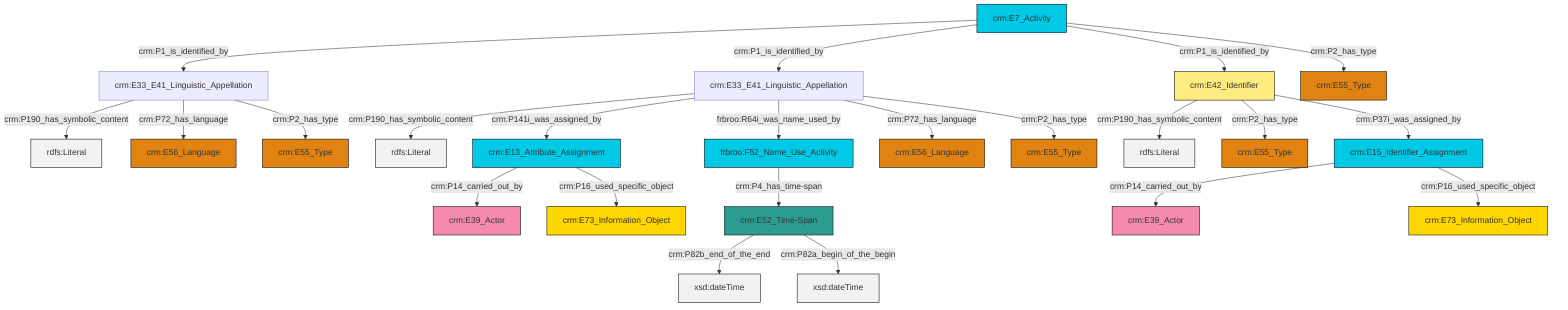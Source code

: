 graph TD
classDef Literal fill:#f2f2f2,stroke:#000000;
classDef CRM_Entity fill:#FFFFFF,stroke:#000000;
classDef Temporal_Entity fill:#00C9E6, stroke:#000000;
classDef Type fill:#E18312, stroke:#000000;
classDef Time-Span fill:#2C9C91, stroke:#000000;
classDef Appellation fill:#FFEB7F, stroke:#000000;
classDef Place fill:#008836, stroke:#000000;
classDef Persistent_Item fill:#B266B2, stroke:#000000;
classDef Conceptual_Object fill:#FFD700, stroke:#000000;
classDef Physical_Thing fill:#D2B48C, stroke:#000000;
classDef Actor fill:#f58aad, stroke:#000000;
classDef PC_Classes fill:#4ce600, stroke:#000000;
classDef Multi fill:#cccccc,stroke:#000000;

4["crm:E33_E41_Linguistic_Appellation"]:::Default -->|crm:P190_has_symbolic_content| 5[rdfs:Literal]:::Literal
6["crm:E42_Identifier"]:::Appellation -->|crm:P190_has_symbolic_content| 7[rdfs:Literal]:::Literal
8["crm:E7_Activity"]:::Temporal_Entity -->|crm:P1_is_identified_by| 9["crm:E33_E41_Linguistic_Appellation"]:::Default
13["frbroo:F52_Name_Use_Activity"]:::Temporal_Entity -->|crm:P4_has_time-span| 2["crm:E52_Time-Span"]:::Time-Span
9["crm:E33_E41_Linguistic_Appellation"]:::Default -->|crm:P190_has_symbolic_content| 14[rdfs:Literal]:::Literal
9["crm:E33_E41_Linguistic_Appellation"]:::Default -->|crm:P72_has_language| 15["crm:E56_Language"]:::Type
6["crm:E42_Identifier"]:::Appellation -->|crm:P2_has_type| 0["crm:E55_Type"]:::Type
4["crm:E33_E41_Linguistic_Appellation"]:::Default -->|crm:P141i_was_assigned_by| 17["crm:E13_Attribute_Assignment"]:::Temporal_Entity
4["crm:E33_E41_Linguistic_Appellation"]:::Default -->|frbroo:R64i_was_name_used_by| 13["frbroo:F52_Name_Use_Activity"]:::Temporal_Entity
6["crm:E42_Identifier"]:::Appellation -->|crm:P37i_was_assigned_by| 18["crm:E15_Identifier_Assignment"]:::Temporal_Entity
18["crm:E15_Identifier_Assignment"]:::Temporal_Entity -->|crm:P14_carried_out_by| 10["crm:E39_Actor"]:::Actor
8["crm:E7_Activity"]:::Temporal_Entity -->|crm:P1_is_identified_by| 4["crm:E33_E41_Linguistic_Appellation"]:::Default
8["crm:E7_Activity"]:::Temporal_Entity -->|crm:P1_is_identified_by| 6["crm:E42_Identifier"]:::Appellation
4["crm:E33_E41_Linguistic_Appellation"]:::Default -->|crm:P72_has_language| 26["crm:E56_Language"]:::Type
18["crm:E15_Identifier_Assignment"]:::Temporal_Entity -->|crm:P16_used_specific_object| 28["crm:E73_Information_Object"]:::Conceptual_Object
2["crm:E52_Time-Span"]:::Time-Span -->|crm:P82b_end_of_the_end| 30[xsd:dateTime]:::Literal
2["crm:E52_Time-Span"]:::Time-Span -->|crm:P82a_begin_of_the_begin| 31[xsd:dateTime]:::Literal
8["crm:E7_Activity"]:::Temporal_Entity -->|crm:P2_has_type| 32["crm:E55_Type"]:::Type
9["crm:E33_E41_Linguistic_Appellation"]:::Default -->|crm:P2_has_type| 24["crm:E55_Type"]:::Type
4["crm:E33_E41_Linguistic_Appellation"]:::Default -->|crm:P2_has_type| 19["crm:E55_Type"]:::Type
17["crm:E13_Attribute_Assignment"]:::Temporal_Entity -->|crm:P14_carried_out_by| 22["crm:E39_Actor"]:::Actor
17["crm:E13_Attribute_Assignment"]:::Temporal_Entity -->|crm:P16_used_specific_object| 40["crm:E73_Information_Object"]:::Conceptual_Object